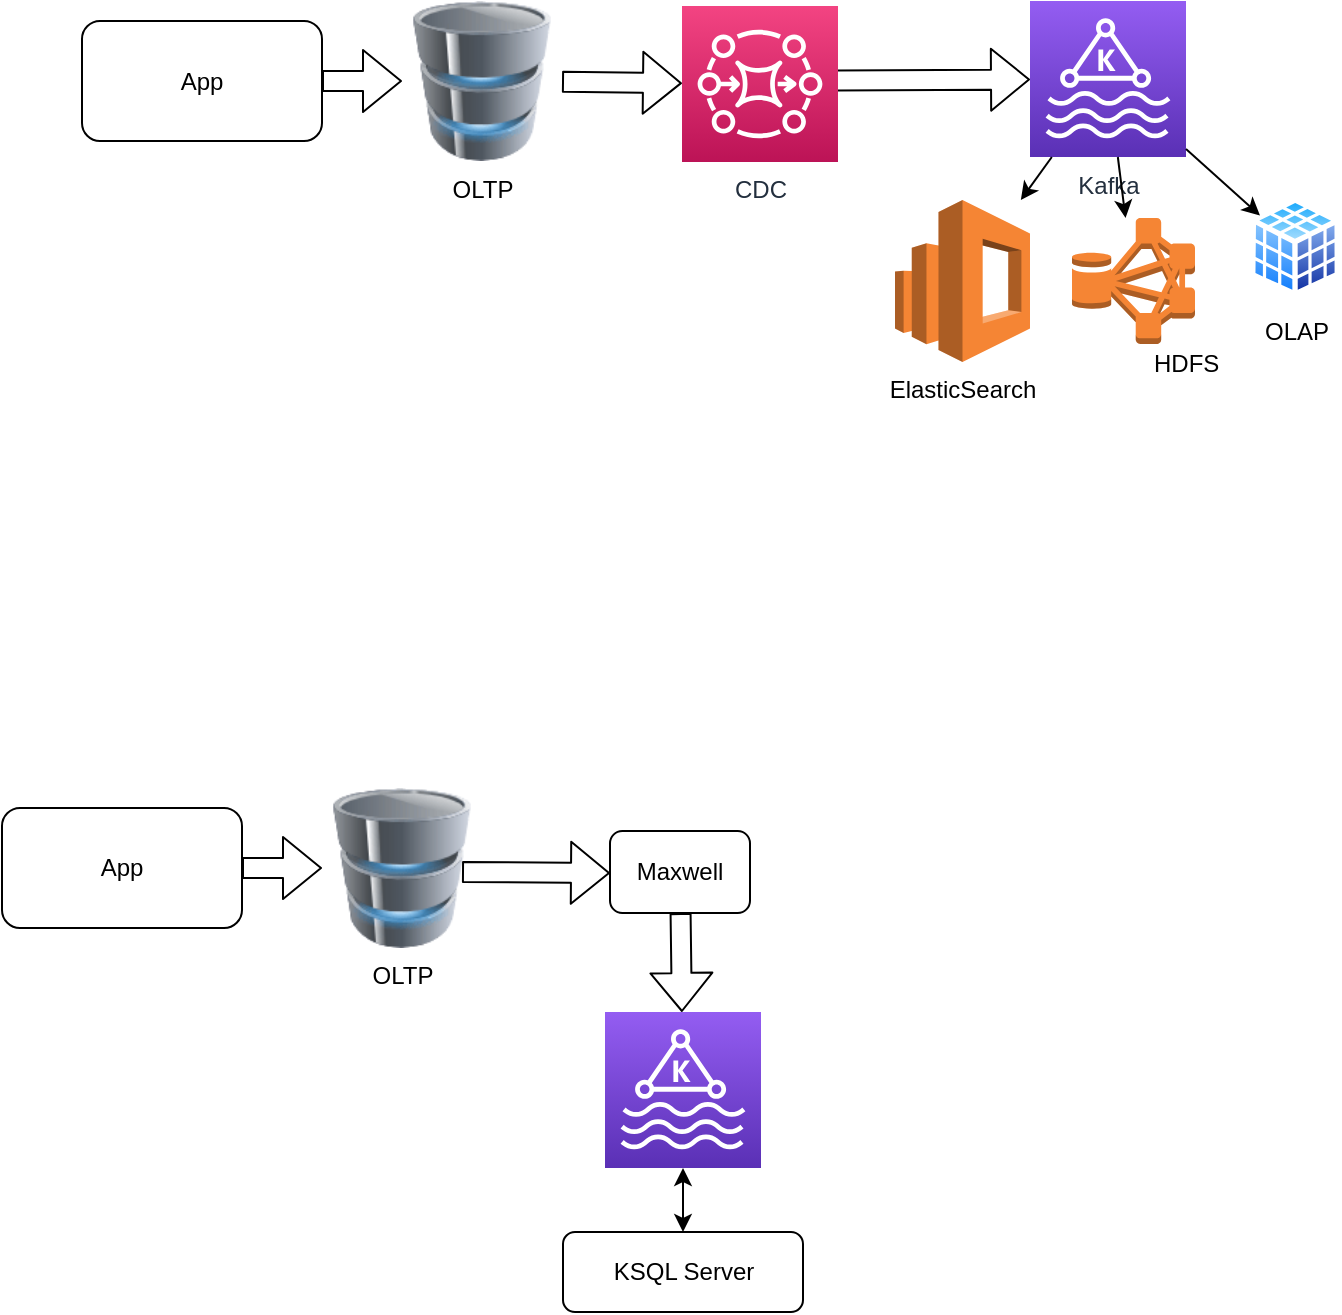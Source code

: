 <mxfile version="10.8.9" type="github"><diagram id="y0mzbqTKiQpj1t1E2E4X" name="Page-1"><mxGraphModel dx="2370" dy="674" grid="1" gridSize="10" guides="1" tooltips="1" connect="1" arrows="1" fold="1" page="1" pageScale="1" pageWidth="850" pageHeight="1100" math="0" shadow="0"><root><mxCell id="0"/><mxCell id="1" parent="0"/><mxCell id="CzwdrY3-z38Mac4vI_L1-1" value="App" style="rounded=1;whiteSpace=wrap;html=1;" parent="1" vertex="1"><mxGeometry x="30" y="174.5" width="120" height="60" as="geometry"/></mxCell><mxCell id="CzwdrY3-z38Mac4vI_L1-2" value="Kafka" style="outlineConnect=0;fontColor=#232F3E;gradientColor=#945DF2;gradientDirection=north;fillColor=#5A30B5;strokeColor=#ffffff;dashed=0;verticalLabelPosition=bottom;verticalAlign=top;align=center;html=1;fontSize=12;fontStyle=0;aspect=fixed;shape=mxgraph.aws4.resourceIcon;resIcon=mxgraph.aws4.managed_streaming_for_kafka;" parent="1" vertex="1"><mxGeometry x="504" y="164.5" width="78" height="78" as="geometry"/></mxCell><mxCell id="CzwdrY3-z38Mac4vI_L1-4" value="ElasticSearch" style="outlineConnect=0;dashed=0;verticalLabelPosition=bottom;verticalAlign=top;align=center;html=1;shape=mxgraph.aws3.elasticsearch_service;fillColor=#F58534;gradientColor=none;" parent="1" vertex="1"><mxGeometry x="436.5" y="264" width="67.5" height="81" as="geometry"/></mxCell><mxCell id="CzwdrY3-z38Mac4vI_L1-5" value="" style="outlineConnect=0;dashed=0;verticalLabelPosition=bottom;verticalAlign=top;align=center;html=1;shape=mxgraph.aws3.hdfs_cluster;fillColor=#F58534;gradientColor=none;" parent="1" vertex="1"><mxGeometry x="525" y="273" width="61.5" height="63" as="geometry"/></mxCell><mxCell id="CzwdrY3-z38Mac4vI_L1-6" value="HDFS" style="text;html=1;resizable=0;points=[];autosize=1;align=left;verticalAlign=top;spacingTop=-4;" parent="1" vertex="1"><mxGeometry x="563.5" y="336" width="50" height="20" as="geometry"/></mxCell><mxCell id="CzwdrY3-z38Mac4vI_L1-8" value="OLAP" style="aspect=fixed;perimeter=ellipsePerimeter;html=1;align=center;shadow=0;dashed=0;spacingTop=3;image;image=img/lib/active_directory/database_cube.svg;" parent="1" vertex="1"><mxGeometry x="614" y="262.5" width="45" height="50" as="geometry"/></mxCell><mxCell id="CzwdrY3-z38Mac4vI_L1-9" value="" style="shape=flexArrow;endArrow=classic;html=1;" parent="1" target="CzwdrY3-z38Mac4vI_L1-2" edge="1"><mxGeometry width="50" height="50" relative="1" as="geometry"><mxPoint x="406.5" y="204.273" as="sourcePoint"/><mxPoint x="496.5" y="130" as="targetPoint"/></mxGeometry></mxCell><mxCell id="CzwdrY3-z38Mac4vI_L1-10" value="" style="endArrow=classic;html=1;" parent="1" source="CzwdrY3-z38Mac4vI_L1-2" target="CzwdrY3-z38Mac4vI_L1-4" edge="1"><mxGeometry width="50" height="50" relative="1" as="geometry"><mxPoint x="343" y="244.5" as="sourcePoint"/><mxPoint x="393" y="194.5" as="targetPoint"/></mxGeometry></mxCell><mxCell id="CzwdrY3-z38Mac4vI_L1-11" value="" style="endArrow=classic;html=1;" parent="1" source="CzwdrY3-z38Mac4vI_L1-2" target="CzwdrY3-z38Mac4vI_L1-5" edge="1"><mxGeometry width="50" height="50" relative="1" as="geometry"><mxPoint x="433" y="434.5" as="sourcePoint"/><mxPoint x="483" y="384.5" as="targetPoint"/></mxGeometry></mxCell><mxCell id="CzwdrY3-z38Mac4vI_L1-12" value="" style="endArrow=classic;html=1;" parent="1" source="CzwdrY3-z38Mac4vI_L1-2" target="CzwdrY3-z38Mac4vI_L1-8" edge="1"><mxGeometry width="50" height="50" relative="1" as="geometry"><mxPoint x="633" y="284.5" as="sourcePoint"/><mxPoint x="683" y="234.5" as="targetPoint"/></mxGeometry></mxCell><mxCell id="CzwdrY3-z38Mac4vI_L1-13" value="OLTP" style="image;html=1;labelBackgroundColor=#ffffff;image=img/lib/clip_art/computers/Database_128x128.png" parent="1" vertex="1"><mxGeometry x="190" y="164.5" width="80" height="80" as="geometry"/></mxCell><mxCell id="CzwdrY3-z38Mac4vI_L1-14" value="" style="shape=flexArrow;endArrow=classic;html=1;" parent="1" source="CzwdrY3-z38Mac4vI_L1-1" target="CzwdrY3-z38Mac4vI_L1-13" edge="1"><mxGeometry width="50" height="50" relative="1" as="geometry"><mxPoint x="310" y="170" as="sourcePoint"/><mxPoint x="360" y="120" as="targetPoint"/></mxGeometry></mxCell><mxCell id="CzwdrY3-z38Mac4vI_L1-15" value="CDC" style="outlineConnect=0;fontColor=#232F3E;gradientColor=#F34482;gradientDirection=north;fillColor=#BC1356;strokeColor=#ffffff;dashed=0;verticalLabelPosition=bottom;verticalAlign=top;align=center;html=1;fontSize=12;fontStyle=0;aspect=fixed;shape=mxgraph.aws4.resourceIcon;resIcon=mxgraph.aws4.mq;" parent="1" vertex="1"><mxGeometry x="330" y="167" width="78" height="78" as="geometry"/></mxCell><mxCell id="CzwdrY3-z38Mac4vI_L1-16" value="" style="shape=flexArrow;endArrow=classic;html=1;" parent="1" source="CzwdrY3-z38Mac4vI_L1-13" target="CzwdrY3-z38Mac4vI_L1-15" edge="1"><mxGeometry width="50" height="50" relative="1" as="geometry"><mxPoint x="250" y="290" as="sourcePoint"/><mxPoint x="300" y="240" as="targetPoint"/></mxGeometry></mxCell><mxCell id="DFJRayq07Q8VNxvO3xQu-4" value="" style="outlineConnect=0;fontColor=#232F3E;gradientColor=#945DF2;gradientDirection=north;fillColor=#5A30B5;strokeColor=#ffffff;dashed=0;verticalLabelPosition=bottom;verticalAlign=top;align=center;html=1;fontSize=12;fontStyle=0;aspect=fixed;shape=mxgraph.aws4.resourceIcon;resIcon=mxgraph.aws4.managed_streaming_for_kafka;" vertex="1" parent="1"><mxGeometry x="291.5" y="670" width="78" height="78" as="geometry"/></mxCell><mxCell id="DFJRayq07Q8VNxvO3xQu-5" value="App" style="rounded=1;whiteSpace=wrap;html=1;" vertex="1" parent="1"><mxGeometry x="-10" y="568" width="120" height="60" as="geometry"/></mxCell><mxCell id="DFJRayq07Q8VNxvO3xQu-6" value="OLTP" style="image;html=1;labelBackgroundColor=#ffffff;image=img/lib/clip_art/computers/Database_128x128.png" vertex="1" parent="1"><mxGeometry x="150" y="558" width="80" height="80" as="geometry"/></mxCell><mxCell id="DFJRayq07Q8VNxvO3xQu-7" value="" style="shape=flexArrow;endArrow=classic;html=1;" edge="1" parent="1" source="DFJRayq07Q8VNxvO3xQu-5" target="DFJRayq07Q8VNxvO3xQu-6"><mxGeometry width="50" height="50" relative="1" as="geometry"><mxPoint x="270" y="563.5" as="sourcePoint"/><mxPoint x="320" y="513.5" as="targetPoint"/></mxGeometry></mxCell><mxCell id="DFJRayq07Q8VNxvO3xQu-8" value="" style="shape=flexArrow;endArrow=classic;html=1;" edge="1" parent="1" source="DFJRayq07Q8VNxvO3xQu-9" target="DFJRayq07Q8VNxvO3xQu-4"><mxGeometry width="50" height="50" relative="1" as="geometry"><mxPoint x="199" y="600" as="sourcePoint"/><mxPoint x="139" y="608" as="targetPoint"/></mxGeometry></mxCell><mxCell id="DFJRayq07Q8VNxvO3xQu-9" value="Maxwell" style="rounded=1;whiteSpace=wrap;html=1;" vertex="1" parent="1"><mxGeometry x="294" y="579.5" width="70" height="41" as="geometry"/></mxCell><mxCell id="DFJRayq07Q8VNxvO3xQu-10" value="" style="shape=flexArrow;endArrow=classic;html=1;entryX=0;entryY=0.513;entryDx=0;entryDy=0;entryPerimeter=0;" edge="1" parent="1" target="DFJRayq07Q8VNxvO3xQu-9"><mxGeometry width="50" height="50" relative="1" as="geometry"><mxPoint x="220" y="600" as="sourcePoint"/><mxPoint x="471" y="600" as="targetPoint"/></mxGeometry></mxCell><mxCell id="DFJRayq07Q8VNxvO3xQu-11" value="KSQL Server" style="rounded=1;whiteSpace=wrap;html=1;" vertex="1" parent="1"><mxGeometry x="270.5" y="780" width="120" height="40" as="geometry"/></mxCell><mxCell id="DFJRayq07Q8VNxvO3xQu-12" value="" style="endArrow=classic;startArrow=classic;html=1;" edge="1" parent="1" source="DFJRayq07Q8VNxvO3xQu-11" target="DFJRayq07Q8VNxvO3xQu-4"><mxGeometry width="50" height="50" relative="1" as="geometry"><mxPoint x="263" y="820" as="sourcePoint"/><mxPoint x="313" y="770" as="targetPoint"/></mxGeometry></mxCell></root></mxGraphModel></diagram></mxfile>